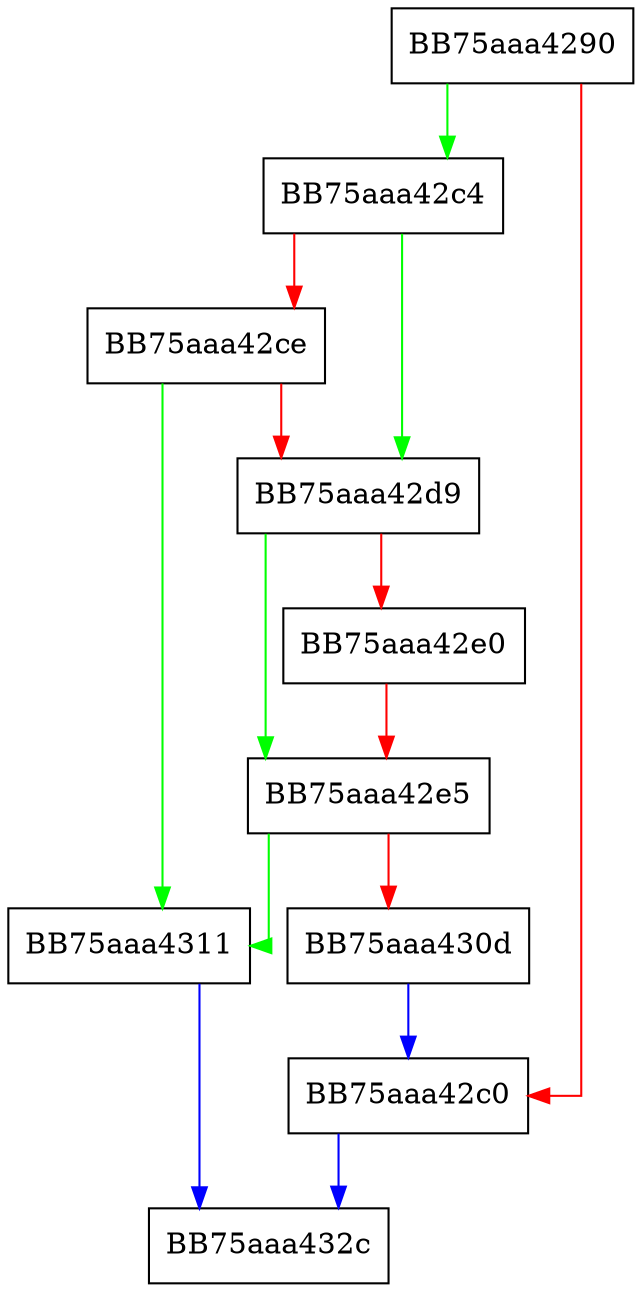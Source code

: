 digraph map_addr {
  node [shape="box"];
  graph [splines=ortho];
  BB75aaa4290 -> BB75aaa42c4 [color="green"];
  BB75aaa4290 -> BB75aaa42c0 [color="red"];
  BB75aaa42c0 -> BB75aaa432c [color="blue"];
  BB75aaa42c4 -> BB75aaa42d9 [color="green"];
  BB75aaa42c4 -> BB75aaa42ce [color="red"];
  BB75aaa42ce -> BB75aaa4311 [color="green"];
  BB75aaa42ce -> BB75aaa42d9 [color="red"];
  BB75aaa42d9 -> BB75aaa42e5 [color="green"];
  BB75aaa42d9 -> BB75aaa42e0 [color="red"];
  BB75aaa42e0 -> BB75aaa42e5 [color="red"];
  BB75aaa42e5 -> BB75aaa4311 [color="green"];
  BB75aaa42e5 -> BB75aaa430d [color="red"];
  BB75aaa430d -> BB75aaa42c0 [color="blue"];
  BB75aaa4311 -> BB75aaa432c [color="blue"];
}